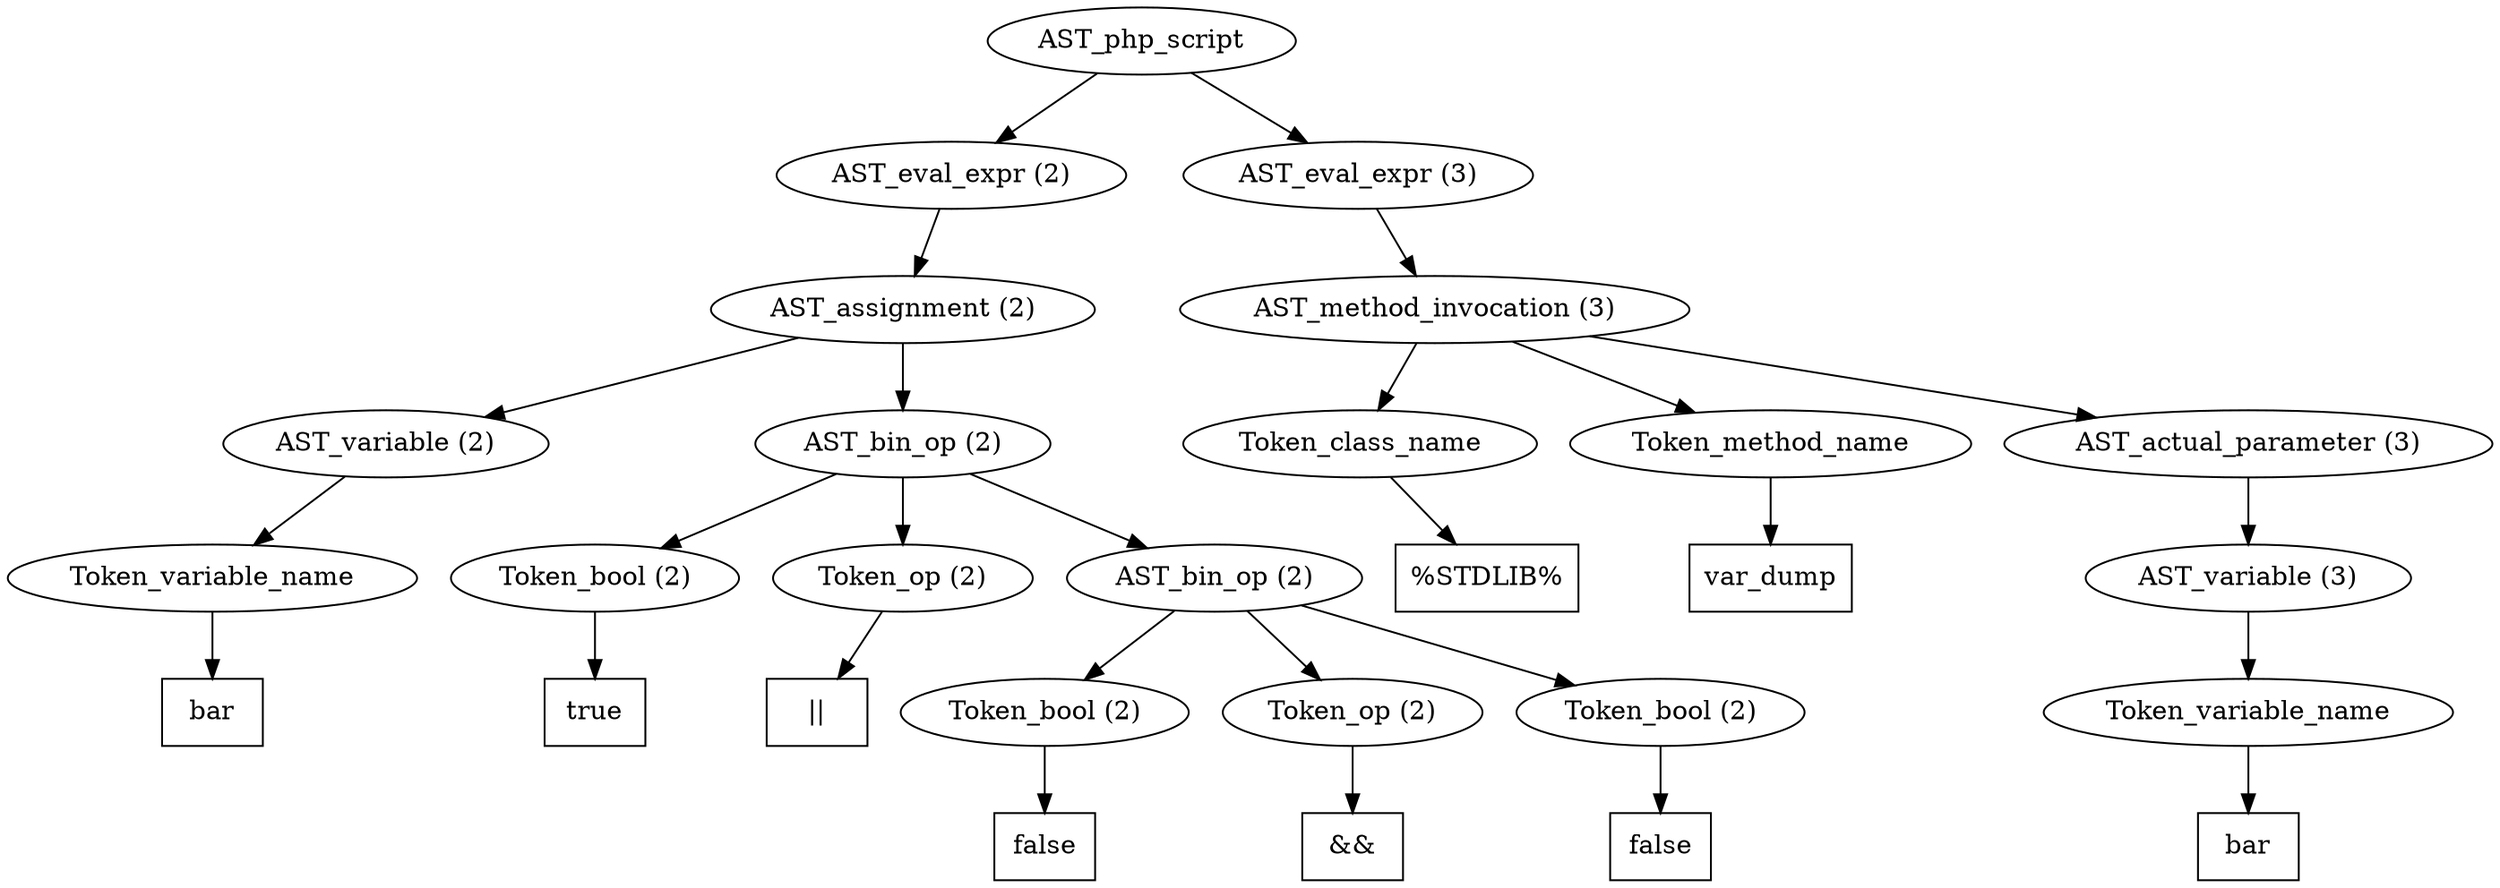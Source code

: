 /*
 * AST in dot format generated by phc -- the PHP compiler
 */

digraph AST {
node_0 [label="AST_php_script"];
node_1 [label="AST_eval_expr (2)"];
node_2 [label="AST_assignment (2)"];
node_3 [label="AST_variable (2)"];
node_4 [label="Token_variable_name"];
node_5 [label="bar", shape=box]
node_4 -> node_5;
node_3 -> node_4;
node_6 [label="AST_bin_op (2)"];
node_7 [label="Token_bool (2)"];
node_8 [label="true", shape=box]
node_7 -> node_8;
node_9 [label="Token_op (2)"];
node_10 [label="||", shape=box]
node_9 -> node_10;
node_11 [label="AST_bin_op (2)"];
node_12 [label="Token_bool (2)"];
node_13 [label="false", shape=box]
node_12 -> node_13;
node_14 [label="Token_op (2)"];
node_15 [label="&&", shape=box]
node_14 -> node_15;
node_16 [label="Token_bool (2)"];
node_17 [label="false", shape=box]
node_16 -> node_17;
node_11 -> node_16;
node_11 -> node_14;
node_11 -> node_12;
node_6 -> node_11;
node_6 -> node_9;
node_6 -> node_7;
node_2 -> node_6;
node_2 -> node_3;
node_1 -> node_2;
node_18 [label="AST_eval_expr (3)"];
node_19 [label="AST_method_invocation (3)"];
node_20 [label="Token_class_name"];
node_21 [label="%STDLIB%", shape=box]
node_20 -> node_21;
node_22 [label="Token_method_name"];
node_23 [label="var_dump", shape=box]
node_22 -> node_23;
node_24 [label="AST_actual_parameter (3)"];
node_25 [label="AST_variable (3)"];
node_26 [label="Token_variable_name"];
node_27 [label="bar", shape=box]
node_26 -> node_27;
node_25 -> node_26;
node_24 -> node_25;
node_19 -> node_24;
node_19 -> node_22;
node_19 -> node_20;
node_18 -> node_19;
node_0 -> node_18;
node_0 -> node_1;
}
